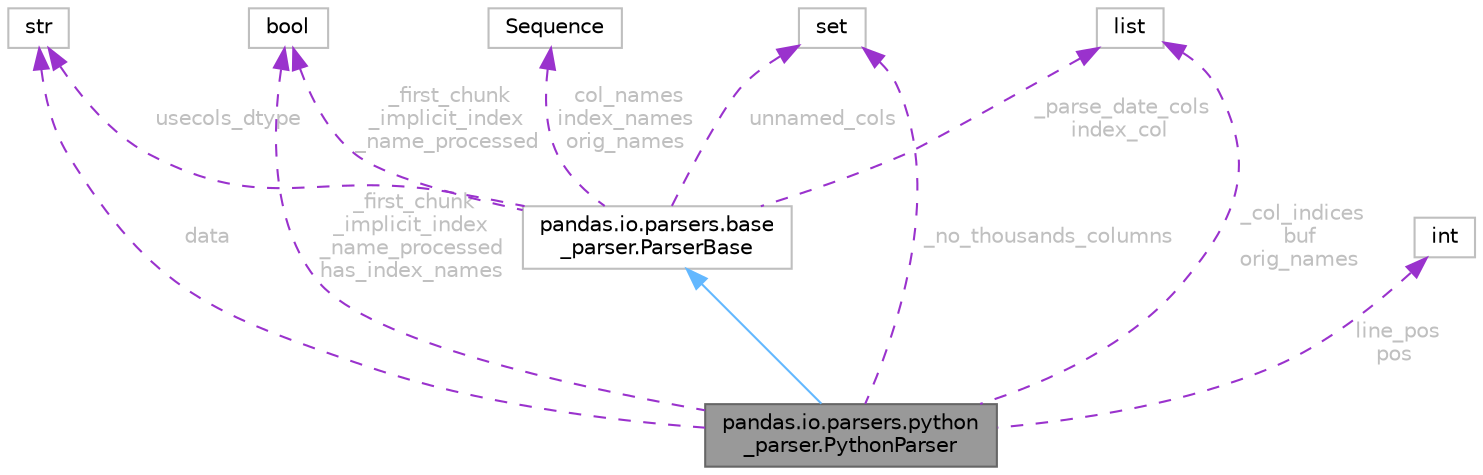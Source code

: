 digraph "pandas.io.parsers.python_parser.PythonParser"
{
 // LATEX_PDF_SIZE
  bgcolor="transparent";
  edge [fontname=Helvetica,fontsize=10,labelfontname=Helvetica,labelfontsize=10];
  node [fontname=Helvetica,fontsize=10,shape=box,height=0.2,width=0.4];
  Node1 [id="Node000001",label="pandas.io.parsers.python\l_parser.PythonParser",height=0.2,width=0.4,color="gray40", fillcolor="grey60", style="filled", fontcolor="black",tooltip=" "];
  Node2 -> Node1 [id="edge12_Node000001_Node000002",dir="back",color="steelblue1",style="solid",tooltip=" "];
  Node2 [id="Node000002",label="pandas.io.parsers.base\l_parser.ParserBase",height=0.2,width=0.4,color="grey75", fillcolor="white", style="filled",URL="$d0/d12/classpandas_1_1io_1_1parsers_1_1base__parser_1_1ParserBase.html",tooltip=" "];
  Node3 -> Node2 [id="edge13_Node000002_Node000003",dir="back",color="darkorchid3",style="dashed",tooltip=" ",label=" usecols_dtype",fontcolor="grey" ];
  Node3 [id="Node000003",label="str",height=0.2,width=0.4,color="grey75", fillcolor="white", style="filled",tooltip=" "];
  Node4 -> Node2 [id="edge14_Node000002_Node000004",dir="back",color="darkorchid3",style="dashed",tooltip=" ",label=" _first_chunk\n_implicit_index\n_name_processed",fontcolor="grey" ];
  Node4 [id="Node000004",label="bool",height=0.2,width=0.4,color="grey75", fillcolor="white", style="filled",tooltip=" "];
  Node5 -> Node2 [id="edge15_Node000002_Node000005",dir="back",color="darkorchid3",style="dashed",tooltip=" ",label=" col_names\nindex_names\norig_names",fontcolor="grey" ];
  Node5 [id="Node000005",label="Sequence",height=0.2,width=0.4,color="grey75", fillcolor="white", style="filled",tooltip=" "];
  Node6 -> Node2 [id="edge16_Node000002_Node000006",dir="back",color="darkorchid3",style="dashed",tooltip=" ",label=" _parse_date_cols\nindex_col",fontcolor="grey" ];
  Node6 [id="Node000006",label="list",height=0.2,width=0.4,color="grey75", fillcolor="white", style="filled",tooltip=" "];
  Node7 -> Node2 [id="edge17_Node000002_Node000007",dir="back",color="darkorchid3",style="dashed",tooltip=" ",label=" unnamed_cols",fontcolor="grey" ];
  Node7 [id="Node000007",label="set",height=0.2,width=0.4,color="grey75", fillcolor="white", style="filled",tooltip=" "];
  Node7 -> Node1 [id="edge18_Node000001_Node000007",dir="back",color="darkorchid3",style="dashed",tooltip=" ",label=" _no_thousands_columns",fontcolor="grey" ];
  Node3 -> Node1 [id="edge19_Node000001_Node000003",dir="back",color="darkorchid3",style="dashed",tooltip=" ",label=" data",fontcolor="grey" ];
  Node6 -> Node1 [id="edge20_Node000001_Node000006",dir="back",color="darkorchid3",style="dashed",tooltip=" ",label=" _col_indices\nbuf\norig_names",fontcolor="grey" ];
  Node8 -> Node1 [id="edge21_Node000001_Node000008",dir="back",color="darkorchid3",style="dashed",tooltip=" ",label=" line_pos\npos",fontcolor="grey" ];
  Node8 [id="Node000008",label="int",height=0.2,width=0.4,color="grey75", fillcolor="white", style="filled",tooltip=" "];
  Node4 -> Node1 [id="edge22_Node000001_Node000004",dir="back",color="darkorchid3",style="dashed",tooltip=" ",label=" _first_chunk\n_implicit_index\n_name_processed\nhas_index_names",fontcolor="grey" ];
}
